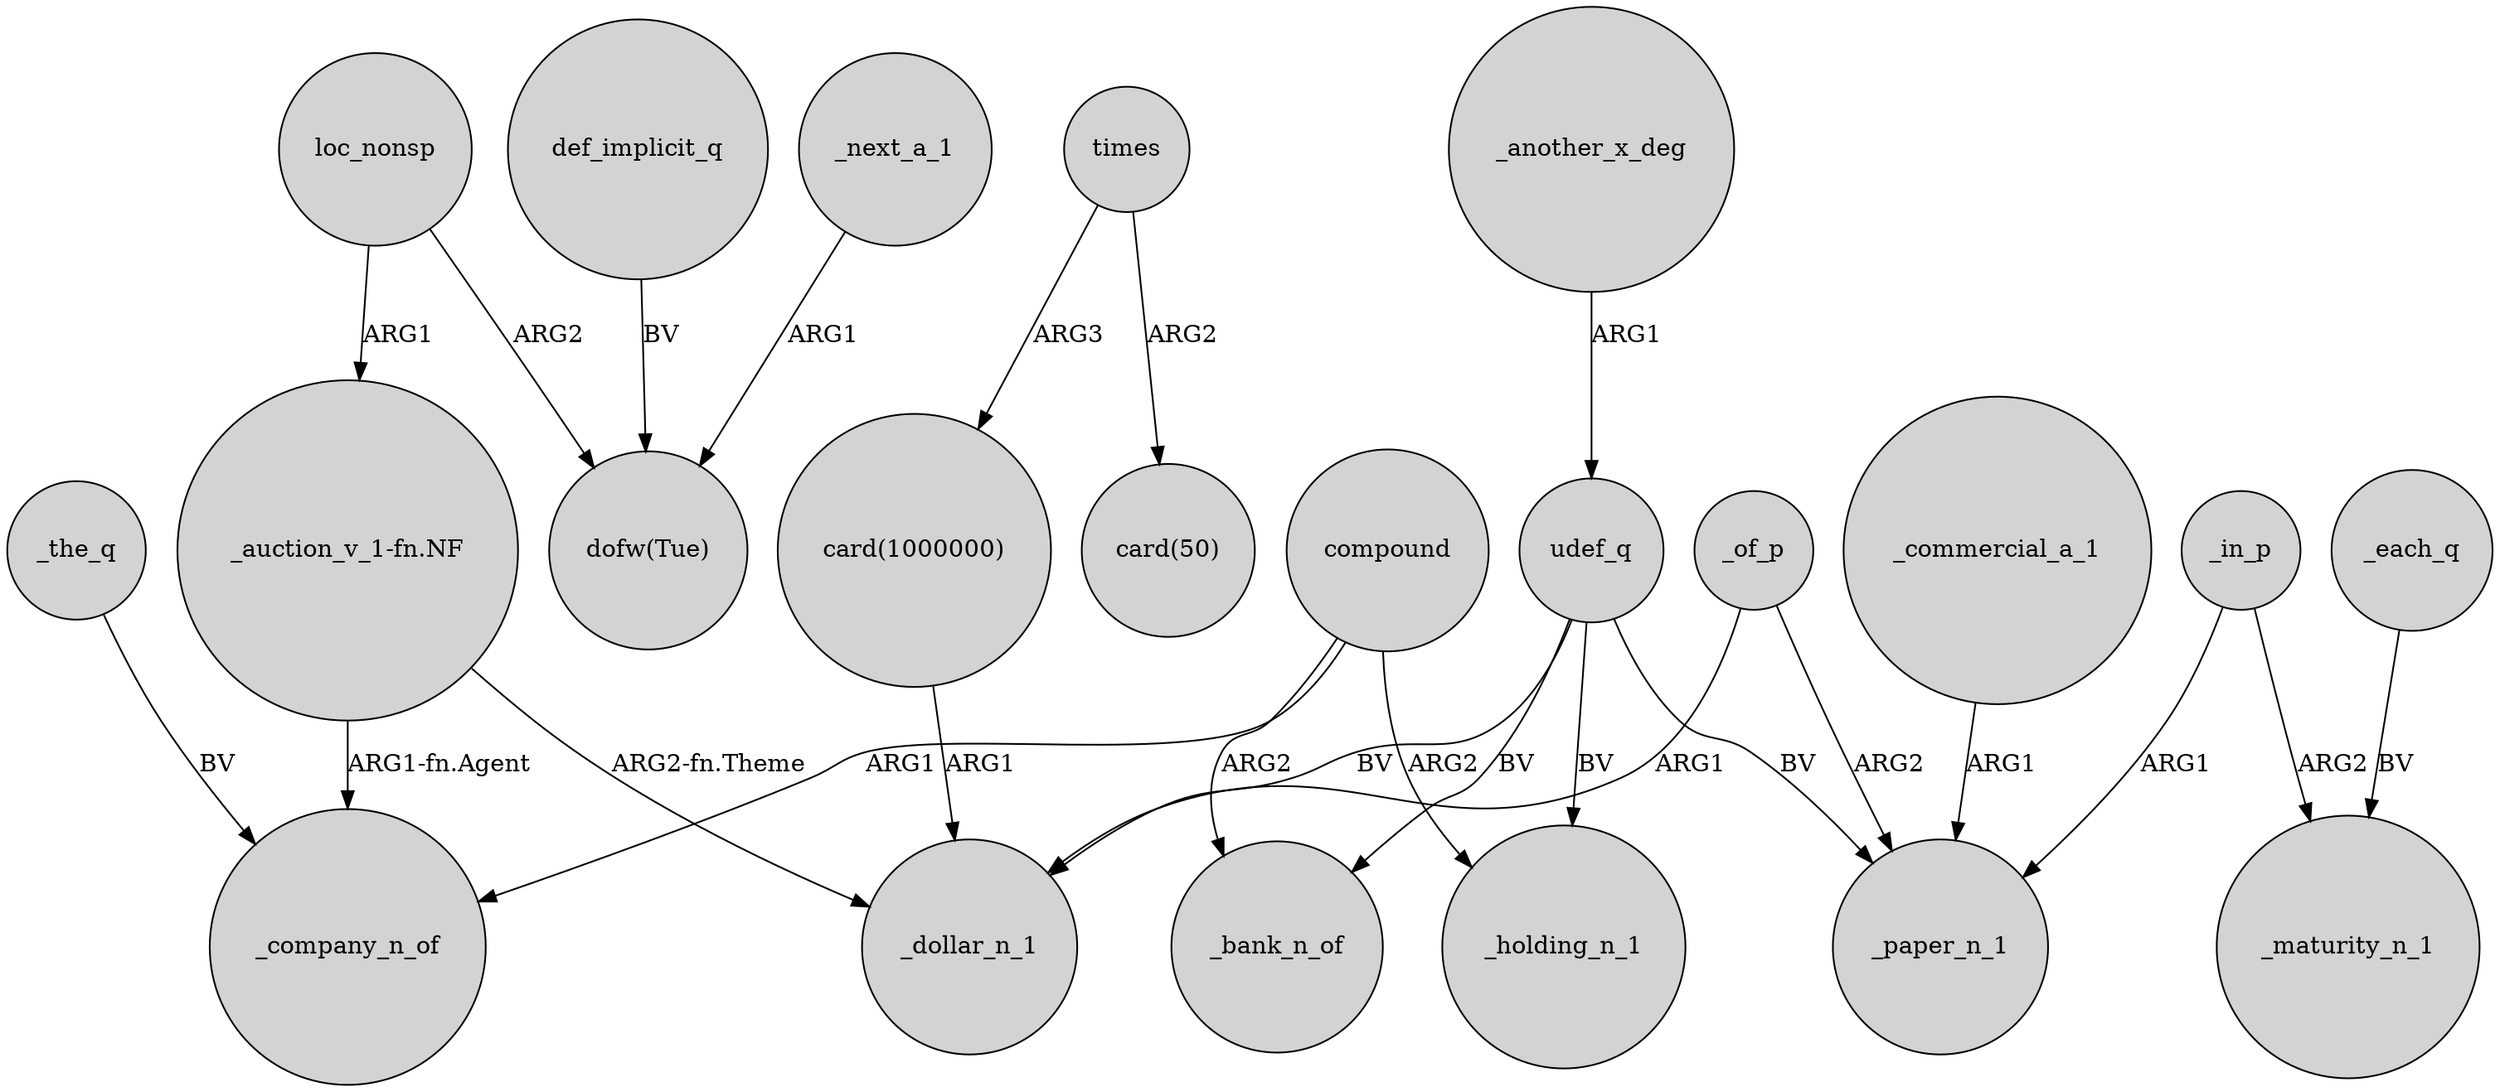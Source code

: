 digraph {
	node [shape=circle style=filled]
	times -> "card(50)" [label=ARG2]
	"card(1000000)" -> _dollar_n_1 [label=ARG1]
	compound -> _bank_n_of [label=ARG2]
	_another_x_deg -> udef_q [label=ARG1]
	_of_p -> _dollar_n_1 [label=ARG1]
	_in_p -> _paper_n_1 [label=ARG1]
	"_auction_v_1-fn.NF" -> _company_n_of [label="ARG1-fn.Agent"]
	compound -> _holding_n_1 [label=ARG2]
	_of_p -> _paper_n_1 [label=ARG2]
	_in_p -> _maturity_n_1 [label=ARG2]
	def_implicit_q -> "dofw(Tue)" [label=BV]
	_the_q -> _company_n_of [label=BV]
	_each_q -> _maturity_n_1 [label=BV]
	loc_nonsp -> "_auction_v_1-fn.NF" [label=ARG1]
	compound -> _company_n_of [label=ARG1]
	times -> "card(1000000)" [label=ARG3]
	loc_nonsp -> "dofw(Tue)" [label=ARG2]
	"_auction_v_1-fn.NF" -> _dollar_n_1 [label="ARG2-fn.Theme"]
	_commercial_a_1 -> _paper_n_1 [label=ARG1]
	udef_q -> _paper_n_1 [label=BV]
	udef_q -> _bank_n_of [label=BV]
	udef_q -> _holding_n_1 [label=BV]
	_next_a_1 -> "dofw(Tue)" [label=ARG1]
	udef_q -> _dollar_n_1 [label=BV]
}
